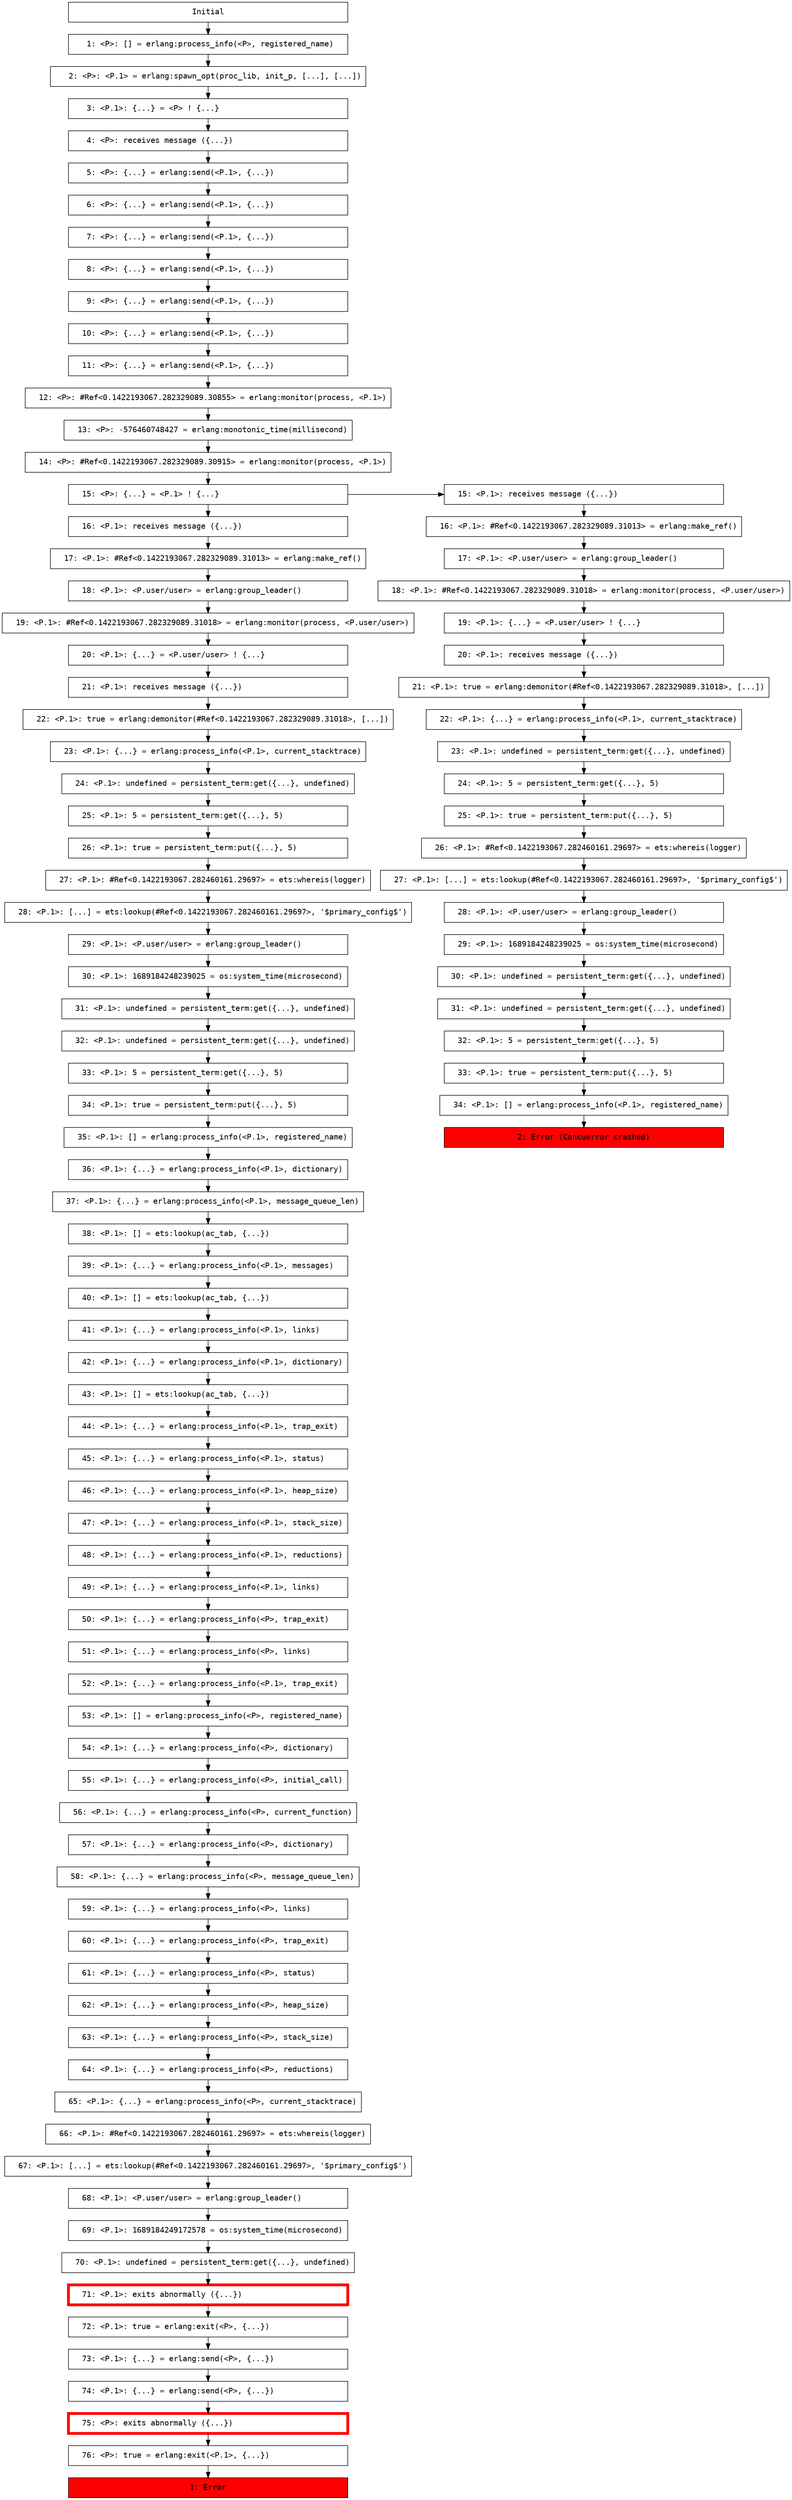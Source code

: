 digraph {
  graph [ranksep=0.3]
  node [shape=box,width=7,fontname=Monospace]
  "init" [label="Initial"];
  subgraph interleaving_1 {
    "{1,1}" [label="   1: <P>: [] = erlang:process_info(<P>, registered_name)\l"];
    "init" -> "{1,1}" [weight=1000];
    "{1,2}" [label="   2: <P>: <P.1> = erlang:spawn_opt(proc_lib, init_p, [...], [...])\l"];
    "{1,1}" -> "{1,2}" [weight=1000];
    "{1,3}" [label="   3: <P.1>: {...} = <P> ! {...}\l"];
    "{1,2}" -> "{1,3}" [weight=1000];
    "{1,4}" [label="   4: <P>: receives message ({...})\l"];
    "{1,3}" -> "{1,4}" [weight=1000];
    "{1,5}" [label="   5: <P>: {...} = erlang:send(<P.1>, {...})\l"];
    "{1,4}" -> "{1,5}" [weight=1000];
    "{1,6}" [label="   6: <P>: {...} = erlang:send(<P.1>, {...})\l"];
    "{1,5}" -> "{1,6}" [weight=1000];
    "{1,7}" [label="   7: <P>: {...} = erlang:send(<P.1>, {...})\l"];
    "{1,6}" -> "{1,7}" [weight=1000];
    "{1,8}" [label="   8: <P>: {...} = erlang:send(<P.1>, {...})\l"];
    "{1,7}" -> "{1,8}" [weight=1000];
    "{1,9}" [label="   9: <P>: {...} = erlang:send(<P.1>, {...})\l"];
    "{1,8}" -> "{1,9}" [weight=1000];
    "{1,10}" [label="  10: <P>: {...} = erlang:send(<P.1>, {...})\l"];
    "{1,9}" -> "{1,10}" [weight=1000];
    "{1,11}" [label="  11: <P>: {...} = erlang:send(<P.1>, {...})\l"];
    "{1,10}" -> "{1,11}" [weight=1000];
    "{1,12}" [label="  12: <P>: #Ref<0.1422193067.282329089.30855> = erlang:monitor(process, <P.1>)\l"];
    "{1,11}" -> "{1,12}" [weight=1000];
    "{1,13}" [label="  13: <P>: -576460748427 = erlang:monotonic_time(millisecond)\l"];
    "{1,12}" -> "{1,13}" [weight=1000];
    "{1,14}" [label="  14: <P>: #Ref<0.1422193067.282329089.30915> = erlang:monitor(process, <P.1>)\l"];
    "{1,13}" -> "{1,14}" [weight=1000];
    "{1,15}" [label="  15: <P>: {...} = <P.1> ! {...}\l"];
    "{1,14}" -> "{1,15}" [weight=1000];
    "{1,16}" [label="  16: <P.1>: receives message ({...})\l"];
    "{1,15}" -> "{1,16}" [weight=1000];
    "{1,17}" [label="  17: <P.1>: #Ref<0.1422193067.282329089.31013> = erlang:make_ref()\l"];
    "{1,16}" -> "{1,17}" [weight=1000];
    "{1,18}" [label="  18: <P.1>: <P.user/user> = erlang:group_leader()\l"];
    "{1,17}" -> "{1,18}" [weight=1000];
    "{1,19}" [label="  19: <P.1>: #Ref<0.1422193067.282329089.31018> = erlang:monitor(process, <P.user/user>)\l"];
    "{1,18}" -> "{1,19}" [weight=1000];
    "{1,20}" [label="  20: <P.1>: {...} = <P.user/user> ! {...}\l"];
    "{1,19}" -> "{1,20}" [weight=1000];
    "{1,21}" [label="  21: <P.1>: receives message ({...})\l"];
    "{1,20}" -> "{1,21}" [weight=1000];
    "{1,22}" [label="  22: <P.1>: true = erlang:demonitor(#Ref<0.1422193067.282329089.31018>, [...])\l"];
    "{1,21}" -> "{1,22}" [weight=1000];
    "{1,23}" [label="  23: <P.1>: {...} = erlang:process_info(<P.1>, current_stacktrace)\l"];
    "{1,22}" -> "{1,23}" [weight=1000];
    "{1,24}" [label="  24: <P.1>: undefined = persistent_term:get({...}, undefined)\l"];
    "{1,23}" -> "{1,24}" [weight=1000];
    "{1,25}" [label="  25: <P.1>: 5 = persistent_term:get({...}, 5)\l"];
    "{1,24}" -> "{1,25}" [weight=1000];
    "{1,26}" [label="  26: <P.1>: true = persistent_term:put({...}, 5)\l"];
    "{1,25}" -> "{1,26}" [weight=1000];
    "{1,27}" [label="  27: <P.1>: #Ref<0.1422193067.282460161.29697> = ets:whereis(logger)\l"];
    "{1,26}" -> "{1,27}" [weight=1000];
    "{1,28}" [label="  28: <P.1>: [...] = ets:lookup(#Ref<0.1422193067.282460161.29697>, '$primary_config$')\l"];
    "{1,27}" -> "{1,28}" [weight=1000];
    "{1,29}" [label="  29: <P.1>: <P.user/user> = erlang:group_leader()\l"];
    "{1,28}" -> "{1,29}" [weight=1000];
    "{1,30}" [label="  30: <P.1>: 1689184248239025 = os:system_time(microsecond)\l"];
    "{1,29}" -> "{1,30}" [weight=1000];
    "{1,31}" [label="  31: <P.1>: undefined = persistent_term:get({...}, undefined)\l"];
    "{1,30}" -> "{1,31}" [weight=1000];
    "{1,32}" [label="  32: <P.1>: undefined = persistent_term:get({...}, undefined)\l"];
    "{1,31}" -> "{1,32}" [weight=1000];
    "{1,33}" [label="  33: <P.1>: 5 = persistent_term:get({...}, 5)\l"];
    "{1,32}" -> "{1,33}" [weight=1000];
    "{1,34}" [label="  34: <P.1>: true = persistent_term:put({...}, 5)\l"];
    "{1,33}" -> "{1,34}" [weight=1000];
    "{1,35}" [label="  35: <P.1>: [] = erlang:process_info(<P.1>, registered_name)\l"];
    "{1,34}" -> "{1,35}" [weight=1000];
    "{1,36}" [label="  36: <P.1>: {...} = erlang:process_info(<P.1>, dictionary)\l"];
    "{1,35}" -> "{1,36}" [weight=1000];
    "{1,37}" [label="  37: <P.1>: {...} = erlang:process_info(<P.1>, message_queue_len)\l"];
    "{1,36}" -> "{1,37}" [weight=1000];
    "{1,38}" [label="  38: <P.1>: [] = ets:lookup(ac_tab, {...})\l"];
    "{1,37}" -> "{1,38}" [weight=1000];
    "{1,39}" [label="  39: <P.1>: {...} = erlang:process_info(<P.1>, messages)\l"];
    "{1,38}" -> "{1,39}" [weight=1000];
    "{1,40}" [label="  40: <P.1>: [] = ets:lookup(ac_tab, {...})\l"];
    "{1,39}" -> "{1,40}" [weight=1000];
    "{1,41}" [label="  41: <P.1>: {...} = erlang:process_info(<P.1>, links)\l"];
    "{1,40}" -> "{1,41}" [weight=1000];
    "{1,42}" [label="  42: <P.1>: {...} = erlang:process_info(<P.1>, dictionary)\l"];
    "{1,41}" -> "{1,42}" [weight=1000];
    "{1,43}" [label="  43: <P.1>: [] = ets:lookup(ac_tab, {...})\l"];
    "{1,42}" -> "{1,43}" [weight=1000];
    "{1,44}" [label="  44: <P.1>: {...} = erlang:process_info(<P.1>, trap_exit)\l"];
    "{1,43}" -> "{1,44}" [weight=1000];
    "{1,45}" [label="  45: <P.1>: {...} = erlang:process_info(<P.1>, status)\l"];
    "{1,44}" -> "{1,45}" [weight=1000];
    "{1,46}" [label="  46: <P.1>: {...} = erlang:process_info(<P.1>, heap_size)\l"];
    "{1,45}" -> "{1,46}" [weight=1000];
    "{1,47}" [label="  47: <P.1>: {...} = erlang:process_info(<P.1>, stack_size)\l"];
    "{1,46}" -> "{1,47}" [weight=1000];
    "{1,48}" [label="  48: <P.1>: {...} = erlang:process_info(<P.1>, reductions)\l"];
    "{1,47}" -> "{1,48}" [weight=1000];
    "{1,49}" [label="  49: <P.1>: {...} = erlang:process_info(<P.1>, links)\l"];
    "{1,48}" -> "{1,49}" [weight=1000];
    "{1,50}" [label="  50: <P.1>: {...} = erlang:process_info(<P>, trap_exit)\l"];
    "{1,49}" -> "{1,50}" [weight=1000];
    "{1,51}" [label="  51: <P.1>: {...} = erlang:process_info(<P>, links)\l"];
    "{1,50}" -> "{1,51}" [weight=1000];
    "{1,52}" [label="  52: <P.1>: {...} = erlang:process_info(<P.1>, trap_exit)\l"];
    "{1,51}" -> "{1,52}" [weight=1000];
    "{1,53}" [label="  53: <P.1>: [] = erlang:process_info(<P>, registered_name)\l"];
    "{1,52}" -> "{1,53}" [weight=1000];
    "{1,54}" [label="  54: <P.1>: {...} = erlang:process_info(<P>, dictionary)\l"];
    "{1,53}" -> "{1,54}" [weight=1000];
    "{1,55}" [label="  55: <P.1>: {...} = erlang:process_info(<P>, initial_call)\l"];
    "{1,54}" -> "{1,55}" [weight=1000];
    "{1,56}" [label="  56: <P.1>: {...} = erlang:process_info(<P>, current_function)\l"];
    "{1,55}" -> "{1,56}" [weight=1000];
    "{1,57}" [label="  57: <P.1>: {...} = erlang:process_info(<P>, dictionary)\l"];
    "{1,56}" -> "{1,57}" [weight=1000];
    "{1,58}" [label="  58: <P.1>: {...} = erlang:process_info(<P>, message_queue_len)\l"];
    "{1,57}" -> "{1,58}" [weight=1000];
    "{1,59}" [label="  59: <P.1>: {...} = erlang:process_info(<P>, links)\l"];
    "{1,58}" -> "{1,59}" [weight=1000];
    "{1,60}" [label="  60: <P.1>: {...} = erlang:process_info(<P>, trap_exit)\l"];
    "{1,59}" -> "{1,60}" [weight=1000];
    "{1,61}" [label="  61: <P.1>: {...} = erlang:process_info(<P>, status)\l"];
    "{1,60}" -> "{1,61}" [weight=1000];
    "{1,62}" [label="  62: <P.1>: {...} = erlang:process_info(<P>, heap_size)\l"];
    "{1,61}" -> "{1,62}" [weight=1000];
    "{1,63}" [label="  63: <P.1>: {...} = erlang:process_info(<P>, stack_size)\l"];
    "{1,62}" -> "{1,63}" [weight=1000];
    "{1,64}" [label="  64: <P.1>: {...} = erlang:process_info(<P>, reductions)\l"];
    "{1,63}" -> "{1,64}" [weight=1000];
    "{1,65}" [label="  65: <P.1>: {...} = erlang:process_info(<P>, current_stacktrace)\l"];
    "{1,64}" -> "{1,65}" [weight=1000];
    "{1,66}" [label="  66: <P.1>: #Ref<0.1422193067.282460161.29697> = ets:whereis(logger)\l"];
    "{1,65}" -> "{1,66}" [weight=1000];
    "{1,67}" [label="  67: <P.1>: [...] = ets:lookup(#Ref<0.1422193067.282460161.29697>, '$primary_config$')\l"];
    "{1,66}" -> "{1,67}" [weight=1000];
    "{1,68}" [label="  68: <P.1>: <P.user/user> = erlang:group_leader()\l"];
    "{1,67}" -> "{1,68}" [weight=1000];
    "{1,69}" [label="  69: <P.1>: 1689184249172578 = os:system_time(microsecond)\l"];
    "{1,68}" -> "{1,69}" [weight=1000];
    "{1,70}" [label="  70: <P.1>: undefined = persistent_term:get({...}, undefined)\l"];
    "{1,69}" -> "{1,70}" [weight=1000];
    "{1,71}" [label="  71: <P.1>: exits abnormally ({...})\l",color=red,penwidth=5];
    "{1,70}" -> "{1,71}" [weight=1000];
    "{1,72}" [label="  72: <P.1>: true = erlang:exit(<P>, {...})\l"];
    "{1,71}" -> "{1,72}" [weight=1000];
    "{1,73}" [label="  73: <P.1>: {...} = erlang:send(<P>, {...})\l"];
    "{1,72}" -> "{1,73}" [weight=1000];
    "{1,74}" [label="  74: <P.1>: {...} = erlang:send(<P>, {...})\l"];
    "{1,73}" -> "{1,74}" [weight=1000];
    "{1,75}" [label="  75: <P>: exits abnormally ({...})\l",color=red,penwidth=5];
    "{1,74}" -> "{1,75}" [weight=1000];
    "{1,76}" [label="  76: <P>: true = erlang:exit(<P.1>, {...})\l"];
    "{1,75}" -> "{1,76}" [weight=1000];
    "{1,final}" [label="1: Error",style=filled,fillcolor=red];
    "{1,76}" -> "{1,final}" [weight=1000];
  }
  subgraph interleaving_2 {
    "{2,15}" [label="  15: <P.1>: receives message ({...})\l"];
    "{1,14}" -> "{2,15}" [style=invis,weight=1];
    "{1,15}" -> "{2,15}" [constraint=false];
    "{2,16}" [label="  16: <P.1>: #Ref<0.1422193067.282329089.31013> = erlang:make_ref()\l"];
    "{2,15}" -> "{2,16}" [weight=1000];
    "{2,17}" [label="  17: <P.1>: <P.user/user> = erlang:group_leader()\l"];
    "{2,16}" -> "{2,17}" [weight=1000];
    "{2,18}" [label="  18: <P.1>: #Ref<0.1422193067.282329089.31018> = erlang:monitor(process, <P.user/user>)\l"];
    "{2,17}" -> "{2,18}" [weight=1000];
    "{2,19}" [label="  19: <P.1>: {...} = <P.user/user> ! {...}\l"];
    "{2,18}" -> "{2,19}" [weight=1000];
    "{2,20}" [label="  20: <P.1>: receives message ({...})\l"];
    "{2,19}" -> "{2,20}" [weight=1000];
    "{2,21}" [label="  21: <P.1>: true = erlang:demonitor(#Ref<0.1422193067.282329089.31018>, [...])\l"];
    "{2,20}" -> "{2,21}" [weight=1000];
    "{2,22}" [label="  22: <P.1>: {...} = erlang:process_info(<P.1>, current_stacktrace)\l"];
    "{2,21}" -> "{2,22}" [weight=1000];
    "{2,23}" [label="  23: <P.1>: undefined = persistent_term:get({...}, undefined)\l"];
    "{2,22}" -> "{2,23}" [weight=1000];
    "{2,24}" [label="  24: <P.1>: 5 = persistent_term:get({...}, 5)\l"];
    "{2,23}" -> "{2,24}" [weight=1000];
    "{2,25}" [label="  25: <P.1>: true = persistent_term:put({...}, 5)\l"];
    "{2,24}" -> "{2,25}" [weight=1000];
    "{2,26}" [label="  26: <P.1>: #Ref<0.1422193067.282460161.29697> = ets:whereis(logger)\l"];
    "{2,25}" -> "{2,26}" [weight=1000];
    "{2,27}" [label="  27: <P.1>: [...] = ets:lookup(#Ref<0.1422193067.282460161.29697>, '$primary_config$')\l"];
    "{2,26}" -> "{2,27}" [weight=1000];
    "{2,28}" [label="  28: <P.1>: <P.user/user> = erlang:group_leader()\l"];
    "{2,27}" -> "{2,28}" [weight=1000];
    "{2,29}" [label="  29: <P.1>: 1689184248239025 = os:system_time(microsecond)\l"];
    "{2,28}" -> "{2,29}" [weight=1000];
    "{2,30}" [label="  30: <P.1>: undefined = persistent_term:get({...}, undefined)\l"];
    "{2,29}" -> "{2,30}" [weight=1000];
    "{2,31}" [label="  31: <P.1>: undefined = persistent_term:get({...}, undefined)\l"];
    "{2,30}" -> "{2,31}" [weight=1000];
    "{2,32}" [label="  32: <P.1>: 5 = persistent_term:get({...}, 5)\l"];
    "{2,31}" -> "{2,32}" [weight=1000];
    "{2,33}" [label="  33: <P.1>: true = persistent_term:put({...}, 5)\l"];
    "{2,32}" -> "{2,33}" [weight=1000];
    "{2,34}" [label="  34: <P.1>: [] = erlang:process_info(<P.1>, registered_name)\l"];
    "{2,33}" -> "{2,34}" [weight=1000];
    "{2,final}" [label="2: Error (Concuerror crashed)",style=filled,fillcolor=red];
    "{2,34}" -> "{2,final}" [weight=1000];
  }
}
